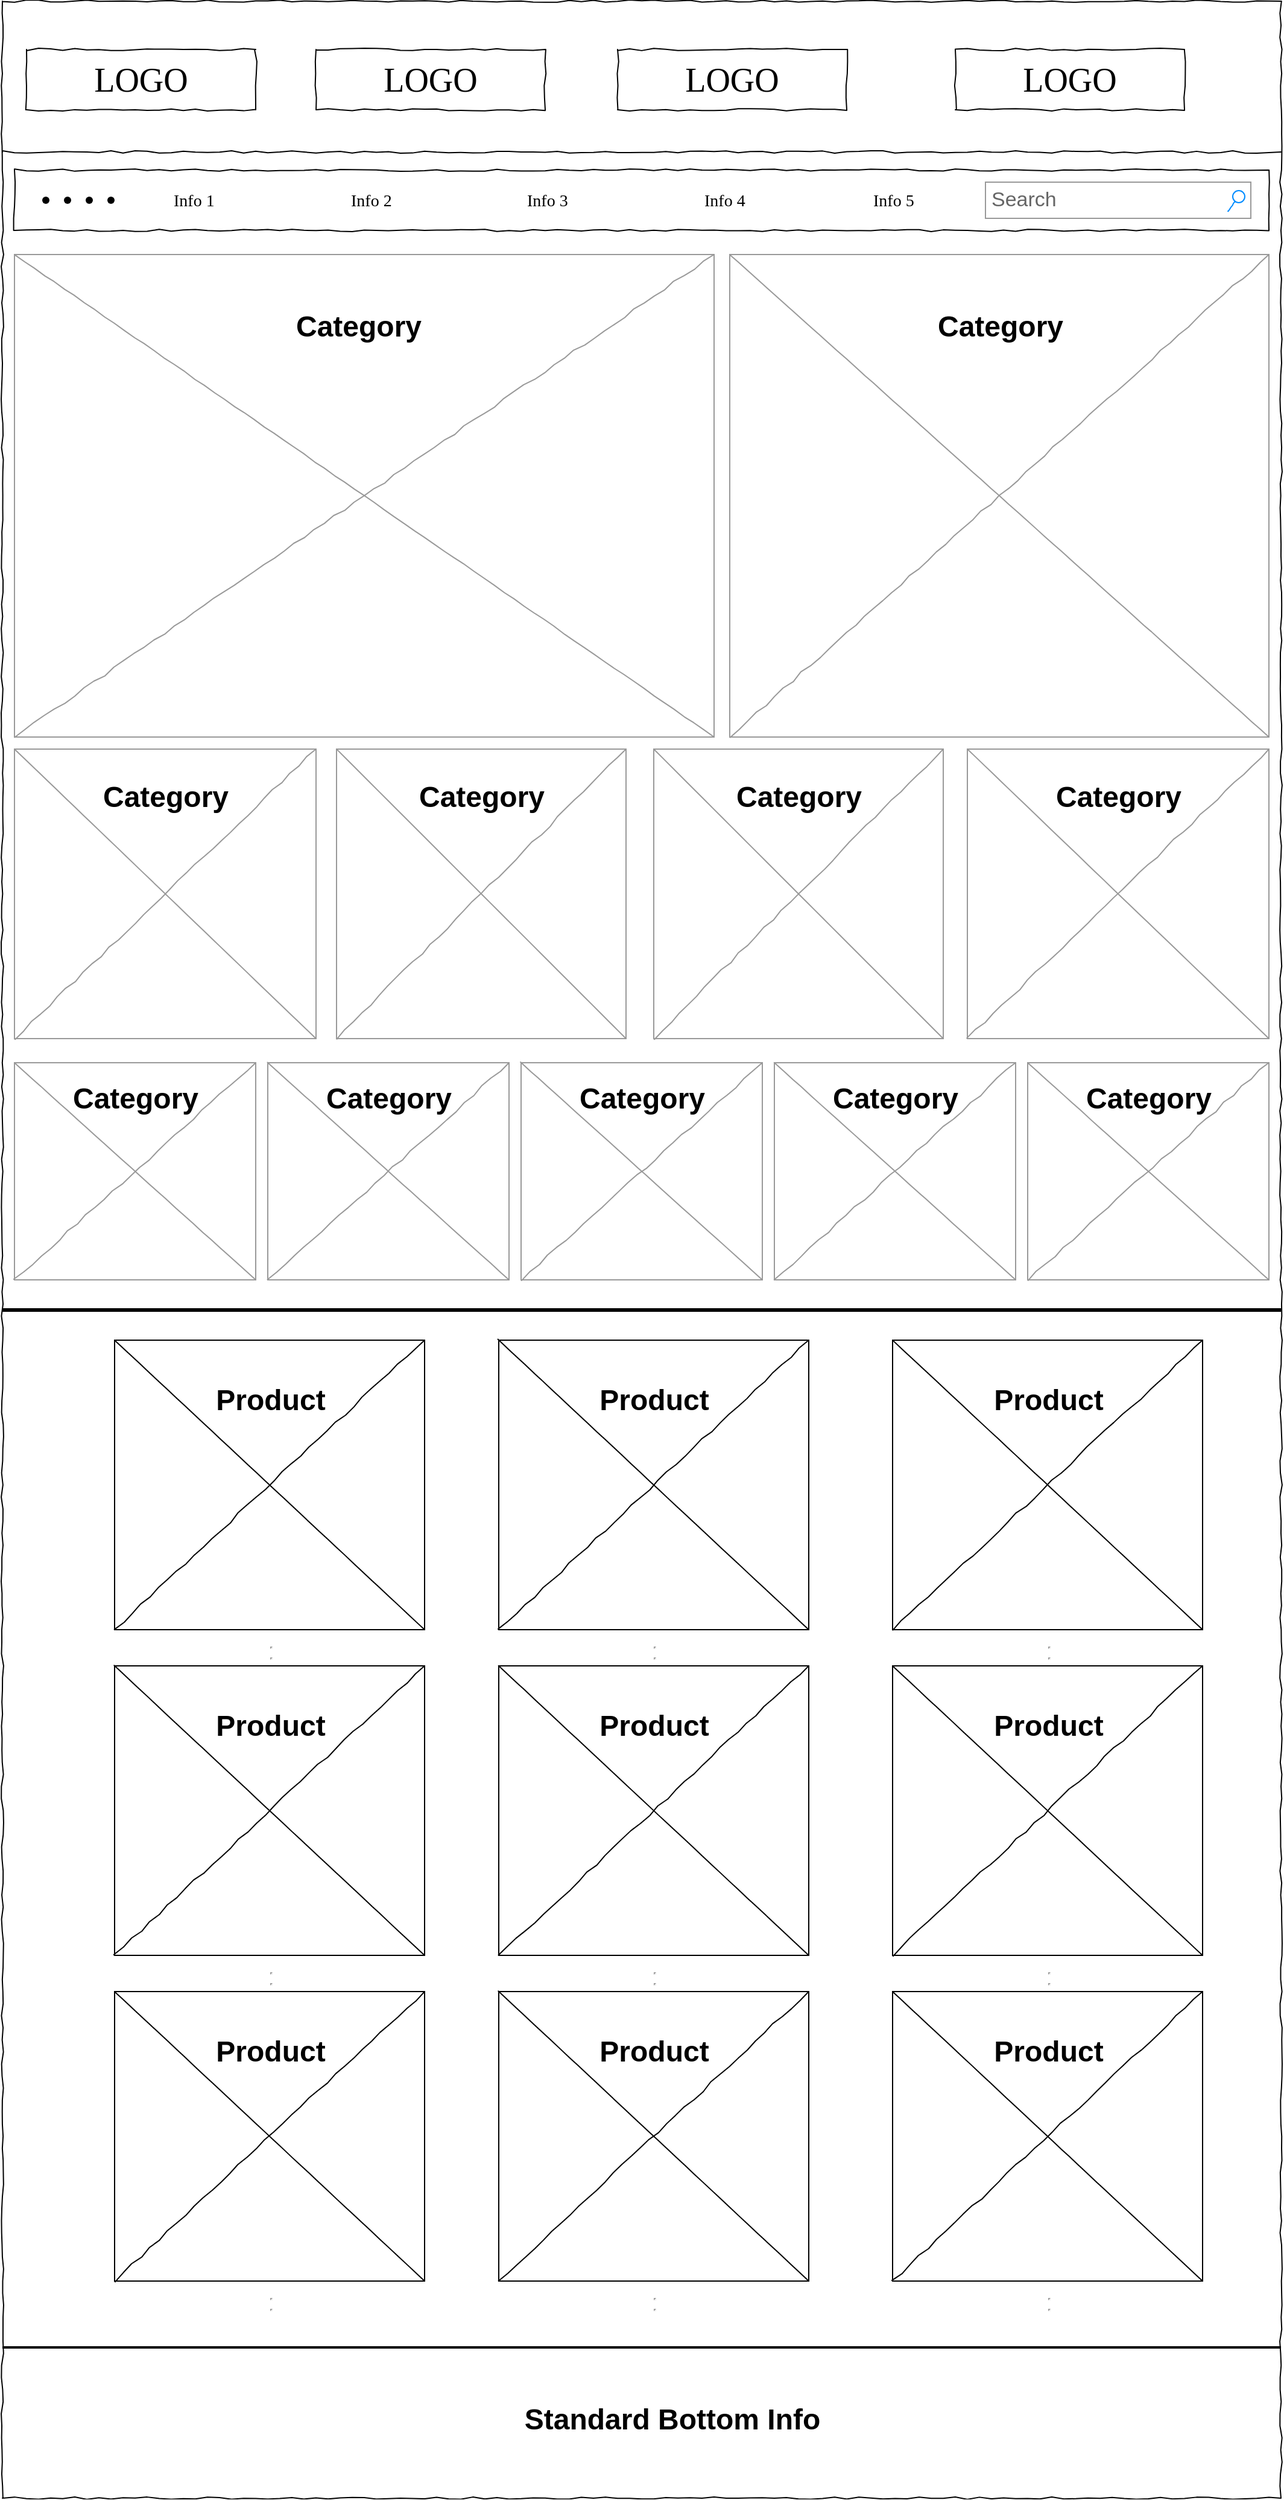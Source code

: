 <mxfile version="16.6.4" type="device"><diagram name="Page-1" id="03018318-947c-dd8e-b7a3-06fadd420f32"><mxGraphModel dx="1434" dy="806" grid="1" gridSize="10" guides="1" tooltips="1" connect="1" arrows="1" fold="1" page="1" pageScale="1" pageWidth="1100" pageHeight="850" background="none" math="0" shadow="0"><root><mxCell id="0"/><mxCell id="1" parent="0"/><mxCell id="677b7b8949515195-1" value="" style="whiteSpace=wrap;html=1;rounded=0;shadow=0;labelBackgroundColor=none;strokeColor=#000000;strokeWidth=1;fillColor=none;fontFamily=Verdana;fontSize=12;fontColor=#000000;align=center;comic=1;" parent="1" vertex="1"><mxGeometry x="20" y="20" width="1060" height="2070" as="geometry"/></mxCell><mxCell id="677b7b8949515195-2" value="LOGO" style="whiteSpace=wrap;html=1;rounded=0;shadow=0;labelBackgroundColor=none;strokeWidth=1;fontFamily=Verdana;fontSize=28;align=center;comic=1;" parent="1" vertex="1"><mxGeometry x="40" y="60" width="190" height="50" as="geometry"/></mxCell><mxCell id="677b7b8949515195-3" value="Search" style="strokeWidth=1;shadow=0;dashed=0;align=center;html=1;shape=mxgraph.mockup.forms.searchBox;strokeColor=#999999;mainText=;strokeColor2=#008cff;fontColor=#666666;fontSize=17;align=left;spacingLeft=3;rounded=0;labelBackgroundColor=none;comic=1;" parent="1" vertex="1"><mxGeometry x="835" y="170" width="220" height="30" as="geometry"/></mxCell><mxCell id="677b7b8949515195-9" value="" style="line;strokeWidth=1;html=1;rounded=0;shadow=0;labelBackgroundColor=none;fillColor=none;fontFamily=Verdana;fontSize=14;fontColor=#000000;align=center;comic=1;" parent="1" vertex="1"><mxGeometry x="20" y="140" width="1060" height="10" as="geometry"/></mxCell><mxCell id="677b7b8949515195-10" value="" style="whiteSpace=wrap;html=1;rounded=0;shadow=0;labelBackgroundColor=none;strokeWidth=1;fillColor=none;fontFamily=Verdana;fontSize=12;align=center;comic=1;" parent="1" vertex="1"><mxGeometry x="30" y="160" width="1040" height="50" as="geometry"/></mxCell><mxCell id="677b7b8949515195-11" value="Info 1" style="text;html=1;points=[];align=left;verticalAlign=top;spacingTop=-4;fontSize=14;fontFamily=Verdana" parent="1" vertex="1"><mxGeometry x="160" y="175" width="60" height="20" as="geometry"/></mxCell><mxCell id="677b7b8949515195-12" value="Info 2" style="text;html=1;points=[];align=left;verticalAlign=top;spacingTop=-4;fontSize=14;fontFamily=Verdana" parent="1" vertex="1"><mxGeometry x="307" y="175" width="60" height="20" as="geometry"/></mxCell><mxCell id="677b7b8949515195-13" value="Info 3" style="text;html=1;points=[];align=left;verticalAlign=top;spacingTop=-4;fontSize=14;fontFamily=Verdana" parent="1" vertex="1"><mxGeometry x="453" y="175" width="60" height="20" as="geometry"/></mxCell><mxCell id="677b7b8949515195-14" value="Info 4" style="text;html=1;points=[];align=left;verticalAlign=top;spacingTop=-4;fontSize=14;fontFamily=Verdana" parent="1" vertex="1"><mxGeometry x="600" y="175" width="60" height="20" as="geometry"/></mxCell><mxCell id="677b7b8949515195-16" value="" style="verticalLabelPosition=bottom;shadow=0;dashed=0;align=center;html=1;verticalAlign=top;strokeWidth=1;shape=mxgraph.mockup.graphics.simpleIcon;strokeColor=#999999;rounded=0;labelBackgroundColor=none;fontFamily=Verdana;fontSize=14;fontColor=#000000;comic=1;" parent="1" vertex="1"><mxGeometry x="30" y="230" width="580" height="400" as="geometry"/></mxCell><mxCell id="ZxWsJNwRRizNL6WotGqY-2" value="LOGO" style="whiteSpace=wrap;html=1;rounded=0;shadow=0;labelBackgroundColor=none;strokeWidth=1;fontFamily=Verdana;fontSize=28;align=center;comic=1;" vertex="1" parent="1"><mxGeometry x="280" y="60" width="190" height="50" as="geometry"/></mxCell><mxCell id="ZxWsJNwRRizNL6WotGqY-3" value="LOGO" style="whiteSpace=wrap;html=1;rounded=0;shadow=0;labelBackgroundColor=none;strokeWidth=1;fontFamily=Verdana;fontSize=28;align=center;comic=1;" vertex="1" parent="1"><mxGeometry x="530" y="60" width="190" height="50" as="geometry"/></mxCell><mxCell id="ZxWsJNwRRizNL6WotGqY-4" value="LOGO" style="whiteSpace=wrap;html=1;rounded=0;shadow=0;labelBackgroundColor=none;strokeWidth=1;fontFamily=Verdana;fontSize=28;align=center;comic=1;" vertex="1" parent="1"><mxGeometry x="810" y="60" width="190" height="50" as="geometry"/></mxCell><mxCell id="ZxWsJNwRRizNL6WotGqY-5" value="" style="verticalLabelPosition=bottom;shadow=0;dashed=0;align=center;html=1;verticalAlign=top;strokeWidth=1;shape=mxgraph.mockup.graphics.simpleIcon;strokeColor=#999999;rounded=0;labelBackgroundColor=none;fontFamily=Verdana;fontSize=14;fontColor=#000000;comic=1;" vertex="1" parent="1"><mxGeometry x="623" y="230" width="447" height="400" as="geometry"/></mxCell><mxCell id="ZxWsJNwRRizNL6WotGqY-6" value="" style="verticalLabelPosition=bottom;shadow=0;dashed=0;align=center;html=1;verticalAlign=top;strokeWidth=1;shape=mxgraph.mockup.graphics.simpleIcon;strokeColor=#999999;rounded=0;labelBackgroundColor=none;fontFamily=Verdana;fontSize=14;fontColor=#000000;comic=1;" vertex="1" parent="1"><mxGeometry x="30" y="640" width="250" height="240" as="geometry"/></mxCell><mxCell id="ZxWsJNwRRizNL6WotGqY-7" value="" style="verticalLabelPosition=bottom;shadow=0;dashed=0;align=center;html=1;verticalAlign=top;strokeWidth=1;shape=mxgraph.mockup.graphics.simpleIcon;strokeColor=#999999;rounded=0;labelBackgroundColor=none;fontFamily=Verdana;fontSize=14;fontColor=#000000;comic=1;" vertex="1" parent="1"><mxGeometry x="297" y="640" width="240" height="240" as="geometry"/></mxCell><mxCell id="ZxWsJNwRRizNL6WotGqY-8" value="" style="verticalLabelPosition=bottom;shadow=0;dashed=0;align=center;html=1;verticalAlign=top;strokeWidth=1;shape=mxgraph.mockup.graphics.simpleIcon;strokeColor=#999999;rounded=0;labelBackgroundColor=none;fontFamily=Verdana;fontSize=14;fontColor=#000000;comic=1;" vertex="1" parent="1"><mxGeometry x="560" y="640" width="240" height="240" as="geometry"/></mxCell><mxCell id="ZxWsJNwRRizNL6WotGqY-9" value="" style="verticalLabelPosition=bottom;shadow=0;dashed=0;align=center;html=1;verticalAlign=top;strokeWidth=1;shape=mxgraph.mockup.graphics.simpleIcon;strokeColor=#999999;rounded=0;labelBackgroundColor=none;fontFamily=Verdana;fontSize=14;fontColor=#000000;comic=1;" vertex="1" parent="1"><mxGeometry x="820" y="640" width="250" height="240" as="geometry"/></mxCell><mxCell id="ZxWsJNwRRizNL6WotGqY-20" value="" style="verticalLabelPosition=bottom;shadow=0;dashed=0;align=center;html=1;verticalAlign=top;strokeWidth=1;shape=mxgraph.mockup.graphics.simpleIcon;strokeColor=#999999;rounded=0;labelBackgroundColor=none;fontFamily=Verdana;fontSize=14;fontColor=#000000;comic=1;" vertex="1" parent="1"><mxGeometry x="450" y="900" width="200" height="180" as="geometry"/></mxCell><mxCell id="ZxWsJNwRRizNL6WotGqY-21" value="" style="verticalLabelPosition=bottom;shadow=0;dashed=0;align=center;html=1;verticalAlign=top;strokeWidth=1;shape=mxgraph.mockup.graphics.simpleIcon;strokeColor=#999999;rounded=0;labelBackgroundColor=none;fontFamily=Verdana;fontSize=14;fontColor=#000000;comic=1;" vertex="1" parent="1"><mxGeometry x="240" y="900" width="200" height="180" as="geometry"/></mxCell><mxCell id="ZxWsJNwRRizNL6WotGqY-22" value="" style="verticalLabelPosition=bottom;shadow=0;dashed=0;align=center;html=1;verticalAlign=top;strokeWidth=1;shape=mxgraph.mockup.graphics.simpleIcon;strokeColor=#999999;rounded=0;labelBackgroundColor=none;fontFamily=Verdana;fontSize=14;fontColor=#000000;comic=1;" vertex="1" parent="1"><mxGeometry x="30" y="900" width="200" height="180" as="geometry"/></mxCell><mxCell id="ZxWsJNwRRizNL6WotGqY-23" value="" style="verticalLabelPosition=bottom;shadow=0;dashed=0;align=center;html=1;verticalAlign=top;strokeWidth=1;shape=mxgraph.mockup.graphics.simpleIcon;strokeColor=#999999;rounded=0;labelBackgroundColor=none;fontFamily=Verdana;fontSize=14;fontColor=#000000;comic=1;" vertex="1" parent="1"><mxGeometry x="870" y="900" width="200" height="180" as="geometry"/></mxCell><mxCell id="ZxWsJNwRRizNL6WotGqY-24" value="" style="verticalLabelPosition=bottom;shadow=0;dashed=0;align=center;html=1;verticalAlign=top;strokeWidth=1;shape=mxgraph.mockup.graphics.simpleIcon;strokeColor=#999999;rounded=0;labelBackgroundColor=none;fontFamily=Verdana;fontSize=14;fontColor=#000000;comic=1;" vertex="1" parent="1"><mxGeometry x="660" y="900" width="200" height="180" as="geometry"/></mxCell><mxCell id="ZxWsJNwRRizNL6WotGqY-25" value="Category" style="text;strokeColor=none;fillColor=none;html=1;fontSize=24;fontStyle=1;verticalAlign=middle;align=center;" vertex="1" parent="1"><mxGeometry x="225" y="260" width="180" height="60" as="geometry"/></mxCell><mxCell id="ZxWsJNwRRizNL6WotGqY-26" value="Category" style="text;strokeColor=none;fillColor=none;html=1;fontSize=24;fontStyle=1;verticalAlign=middle;align=center;" vertex="1" parent="1"><mxGeometry x="756.5" y="260" width="180" height="60" as="geometry"/></mxCell><mxCell id="ZxWsJNwRRizNL6WotGqY-27" value="Category" style="text;strokeColor=none;fillColor=none;html=1;fontSize=24;fontStyle=1;verticalAlign=middle;align=center;" vertex="1" parent="1"><mxGeometry x="85" y="660" width="140" height="40" as="geometry"/></mxCell><mxCell id="ZxWsJNwRRizNL6WotGqY-28" value="Category" style="text;strokeColor=none;fillColor=none;html=1;fontSize=24;fontStyle=1;verticalAlign=middle;align=center;" vertex="1" parent="1"><mxGeometry x="347" y="660" width="140" height="40" as="geometry"/></mxCell><mxCell id="ZxWsJNwRRizNL6WotGqY-29" value="Category" style="text;strokeColor=none;fillColor=none;html=1;fontSize=24;fontStyle=1;verticalAlign=middle;align=center;" vertex="1" parent="1"><mxGeometry x="610" y="660" width="140" height="40" as="geometry"/></mxCell><mxCell id="ZxWsJNwRRizNL6WotGqY-30" value="Category" style="text;strokeColor=none;fillColor=none;html=1;fontSize=24;fontStyle=1;verticalAlign=middle;align=center;" vertex="1" parent="1"><mxGeometry x="875" y="660" width="140" height="40" as="geometry"/></mxCell><mxCell id="ZxWsJNwRRizNL6WotGqY-31" value="Category" style="text;strokeColor=none;fillColor=none;html=1;fontSize=24;fontStyle=1;verticalAlign=middle;align=center;" vertex="1" parent="1"><mxGeometry x="60" y="910" width="140" height="40" as="geometry"/></mxCell><mxCell id="ZxWsJNwRRizNL6WotGqY-32" value="Category" style="text;strokeColor=none;fillColor=none;html=1;fontSize=24;fontStyle=1;verticalAlign=middle;align=center;" vertex="1" parent="1"><mxGeometry x="270" y="910" width="140" height="40" as="geometry"/></mxCell><mxCell id="ZxWsJNwRRizNL6WotGqY-33" value="Category" style="text;strokeColor=none;fillColor=none;html=1;fontSize=24;fontStyle=1;verticalAlign=middle;align=center;" vertex="1" parent="1"><mxGeometry x="480" y="910" width="140" height="40" as="geometry"/></mxCell><mxCell id="ZxWsJNwRRizNL6WotGqY-34" value="Category" style="text;strokeColor=none;fillColor=none;html=1;fontSize=24;fontStyle=1;verticalAlign=middle;align=center;" vertex="1" parent="1"><mxGeometry x="690" y="910" width="140" height="40" as="geometry"/></mxCell><mxCell id="ZxWsJNwRRizNL6WotGqY-35" value="Category" style="text;strokeColor=none;fillColor=none;html=1;fontSize=24;fontStyle=1;verticalAlign=middle;align=center;" vertex="1" parent="1"><mxGeometry x="900" y="910" width="140" height="40" as="geometry"/></mxCell><mxCell id="ZxWsJNwRRizNL6WotGqY-36" value="Info 5" style="text;html=1;points=[];align=left;verticalAlign=top;spacingTop=-4;fontSize=14;fontFamily=Verdana" vertex="1" parent="1"><mxGeometry x="740" y="175" width="60" height="20" as="geometry"/></mxCell><mxCell id="ZxWsJNwRRizNL6WotGqY-37" value="&lt;hr&gt;&lt;hr&gt;" style="verticalLabelPosition=bottom;shadow=0;dashed=0;align=center;html=1;verticalAlign=top;strokeWidth=1;shape=mxgraph.mockup.graphics.simpleIcon;rounded=0;labelBackgroundColor=none;fontFamily=Verdana;fontSize=14;comic=1;" vertex="1" parent="1"><mxGeometry x="113" y="1130" width="257" height="240" as="geometry"/></mxCell><mxCell id="ZxWsJNwRRizNL6WotGqY-38" value="&lt;hr&gt;&lt;hr&gt;" style="verticalLabelPosition=bottom;shadow=0;dashed=0;align=center;html=1;verticalAlign=top;strokeWidth=1;shape=mxgraph.mockup.graphics.simpleIcon;rounded=0;labelBackgroundColor=none;fontFamily=Verdana;fontSize=14;comic=1;" vertex="1" parent="1"><mxGeometry x="431.5" y="1130" width="257" height="240" as="geometry"/></mxCell><mxCell id="ZxWsJNwRRizNL6WotGqY-39" value="&lt;hr&gt;&lt;hr&gt;" style="verticalLabelPosition=bottom;shadow=0;dashed=0;align=center;html=1;verticalAlign=top;strokeWidth=1;shape=mxgraph.mockup.graphics.simpleIcon;rounded=0;labelBackgroundColor=none;fontFamily=Verdana;fontSize=14;comic=1;" vertex="1" parent="1"><mxGeometry x="758" y="1130" width="257" height="240" as="geometry"/></mxCell><mxCell id="ZxWsJNwRRizNL6WotGqY-40" value="&lt;hr&gt;&lt;hr&gt;" style="verticalLabelPosition=bottom;shadow=0;dashed=0;align=center;html=1;verticalAlign=top;strokeWidth=1;shape=mxgraph.mockup.graphics.simpleIcon;rounded=0;labelBackgroundColor=none;fontFamily=Verdana;fontSize=14;comic=1;" vertex="1" parent="1"><mxGeometry x="113" y="1400" width="257" height="240" as="geometry"/></mxCell><mxCell id="ZxWsJNwRRizNL6WotGqY-41" value="&lt;hr&gt;&lt;hr&gt;" style="verticalLabelPosition=bottom;shadow=0;dashed=0;align=center;html=1;verticalAlign=top;strokeWidth=1;shape=mxgraph.mockup.graphics.simpleIcon;rounded=0;labelBackgroundColor=none;fontFamily=Verdana;fontSize=14;comic=1;" vertex="1" parent="1"><mxGeometry x="431.5" y="1400" width="257" height="240" as="geometry"/></mxCell><mxCell id="ZxWsJNwRRizNL6WotGqY-42" value="&lt;hr&gt;&lt;hr&gt;" style="verticalLabelPosition=bottom;shadow=0;dashed=0;align=center;html=1;verticalAlign=top;strokeWidth=1;shape=mxgraph.mockup.graphics.simpleIcon;rounded=0;labelBackgroundColor=none;fontFamily=Verdana;fontSize=14;comic=1;" vertex="1" parent="1"><mxGeometry x="758" y="1400" width="257" height="240" as="geometry"/></mxCell><mxCell id="ZxWsJNwRRizNL6WotGqY-43" value="&lt;hr&gt;&lt;hr&gt;" style="verticalLabelPosition=bottom;shadow=0;dashed=0;align=center;html=1;verticalAlign=top;strokeWidth=1;shape=mxgraph.mockup.graphics.simpleIcon;rounded=0;labelBackgroundColor=none;fontFamily=Verdana;fontSize=14;comic=1;" vertex="1" parent="1"><mxGeometry x="113" y="1670" width="257" height="240" as="geometry"/></mxCell><mxCell id="ZxWsJNwRRizNL6WotGqY-44" value="&lt;hr&gt;&lt;hr&gt;" style="verticalLabelPosition=bottom;shadow=0;dashed=0;align=center;html=1;verticalAlign=top;strokeWidth=1;shape=mxgraph.mockup.graphics.simpleIcon;rounded=0;labelBackgroundColor=none;fontFamily=Verdana;fontSize=14;comic=1;" vertex="1" parent="1"><mxGeometry x="431.5" y="1670" width="257" height="240" as="geometry"/></mxCell><mxCell id="ZxWsJNwRRizNL6WotGqY-45" value="&lt;hr&gt;&lt;hr&gt;" style="verticalLabelPosition=bottom;shadow=0;dashed=0;align=center;html=1;verticalAlign=top;strokeWidth=1;shape=mxgraph.mockup.graphics.simpleIcon;rounded=0;labelBackgroundColor=none;fontFamily=Verdana;fontSize=14;comic=1;" vertex="1" parent="1"><mxGeometry x="758" y="1670" width="257" height="240" as="geometry"/></mxCell><mxCell id="ZxWsJNwRRizNL6WotGqY-46" value="" style="line;strokeWidth=2;html=1;fillColor=#FF8000;" vertex="1" parent="1"><mxGeometry x="20" y="1960" width="1060" height="10" as="geometry"/></mxCell><mxCell id="ZxWsJNwRRizNL6WotGqY-47" value="Standard Bottom Info" style="text;strokeColor=none;fillColor=none;html=1;fontSize=24;fontStyle=1;verticalAlign=middle;align=center;" vertex="1" parent="1"><mxGeometry x="150" y="1980" width="850" height="90" as="geometry"/></mxCell><mxCell id="ZxWsJNwRRizNL6WotGqY-48" value="Product" style="text;strokeColor=none;fillColor=none;html=1;fontSize=24;fontStyle=1;verticalAlign=middle;align=center;" vertex="1" parent="1"><mxGeometry x="191.5" y="1160" width="100" height="40" as="geometry"/></mxCell><mxCell id="ZxWsJNwRRizNL6WotGqY-49" value="Product" style="text;strokeColor=none;fillColor=none;html=1;fontSize=24;fontStyle=1;verticalAlign=middle;align=center;" vertex="1" parent="1"><mxGeometry x="191.5" y="1430" width="100" height="40" as="geometry"/></mxCell><mxCell id="ZxWsJNwRRizNL6WotGqY-50" value="Product" style="text;strokeColor=none;fillColor=none;html=1;fontSize=24;fontStyle=1;verticalAlign=middle;align=center;" vertex="1" parent="1"><mxGeometry x="191.5" y="1700" width="100" height="40" as="geometry"/></mxCell><mxCell id="ZxWsJNwRRizNL6WotGqY-51" value="Product" style="text;strokeColor=none;fillColor=none;html=1;fontSize=24;fontStyle=1;verticalAlign=middle;align=center;" vertex="1" parent="1"><mxGeometry x="510" y="1700" width="100" height="40" as="geometry"/></mxCell><mxCell id="ZxWsJNwRRizNL6WotGqY-52" value="Product" style="text;strokeColor=none;fillColor=none;html=1;fontSize=24;fontStyle=1;verticalAlign=middle;align=center;" vertex="1" parent="1"><mxGeometry x="510" y="1430" width="100" height="40" as="geometry"/></mxCell><mxCell id="ZxWsJNwRRizNL6WotGqY-53" value="Product" style="text;strokeColor=none;fillColor=none;html=1;fontSize=24;fontStyle=1;verticalAlign=middle;align=center;" vertex="1" parent="1"><mxGeometry x="510" y="1160" width="100" height="40" as="geometry"/></mxCell><mxCell id="ZxWsJNwRRizNL6WotGqY-54" value="Product" style="text;strokeColor=none;fillColor=none;html=1;fontSize=24;fontStyle=1;verticalAlign=middle;align=center;" vertex="1" parent="1"><mxGeometry x="836.5" y="1160" width="100" height="40" as="geometry"/></mxCell><mxCell id="ZxWsJNwRRizNL6WotGqY-55" value="Product" style="text;strokeColor=none;fillColor=none;html=1;fontSize=24;fontStyle=1;verticalAlign=middle;align=center;" vertex="1" parent="1"><mxGeometry x="836.5" y="1430" width="100" height="40" as="geometry"/></mxCell><mxCell id="ZxWsJNwRRizNL6WotGqY-56" value="Product" style="text;strokeColor=none;fillColor=none;html=1;fontSize=24;fontStyle=1;verticalAlign=middle;align=center;" vertex="1" parent="1"><mxGeometry x="836.5" y="1700" width="100" height="40" as="geometry"/></mxCell><mxCell id="ZxWsJNwRRizNL6WotGqY-60" value="" style="verticalLabelPosition=bottom;shadow=0;dashed=0;align=center;html=1;verticalAlign=top;strokeWidth=1;shape=mxgraph.mockup.navigation.pageControl;fillColor=#000000;strokeColor=#000000;" vertex="1" parent="1"><mxGeometry x="53" y="175" width="60" height="20" as="geometry"/></mxCell><mxCell id="ZxWsJNwRRizNL6WotGqY-61" value="" style="line;strokeWidth=3;html=1;fillColor=#000000;" vertex="1" parent="1"><mxGeometry x="20" y="1100" width="1060" height="10" as="geometry"/></mxCell></root></mxGraphModel></diagram></mxfile>